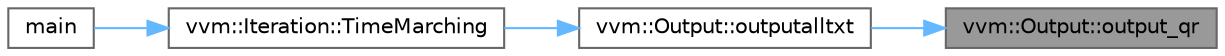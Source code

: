 digraph "vvm::Output::output_qr"
{
 // INTERACTIVE_SVG=YES
 // LATEX_PDF_SIZE
  bgcolor="transparent";
  edge [fontname=Helvetica,fontsize=10,labelfontname=Helvetica,labelfontsize=10];
  node [fontname=Helvetica,fontsize=10,shape=box,height=0.2,width=0.4];
  rankdir="RL";
  Node1 [id="Node000001",label="vvm::Output::output_qr",height=0.2,width=0.4,color="gray40", fillcolor="grey60", style="filled", fontcolor="black",tooltip=" "];
  Node1 -> Node2 [id="edge1_Node000001_Node000002",dir="back",color="steelblue1",style="solid",tooltip=" "];
  Node2 [id="Node000002",label="vvm::Output::outputalltxt",height=0.2,width=0.4,color="grey40", fillcolor="white", style="filled",URL="$classvvm_1_1Output.html#abf32c08daaba540cf852243e6a904835",tooltip=" "];
  Node2 -> Node3 [id="edge2_Node000002_Node000003",dir="back",color="steelblue1",style="solid",tooltip=" "];
  Node3 [id="Node000003",label="vvm::Iteration::TimeMarching",height=0.2,width=0.4,color="grey40", fillcolor="white", style="filled",URL="$classvvm_1_1Iteration.html#a70467430e9f43bc45520528fd01029ad",tooltip=" "];
  Node3 -> Node4 [id="edge3_Node000003_Node000004",dir="back",color="steelblue1",style="solid",tooltip=" "];
  Node4 [id="Node000004",label="main",height=0.2,width=0.4,color="grey40", fillcolor="white", style="filled",URL="$main_8cpp.html#a3c04138a5bfe5d72780bb7e82a18e627",tooltip=" "];
}

